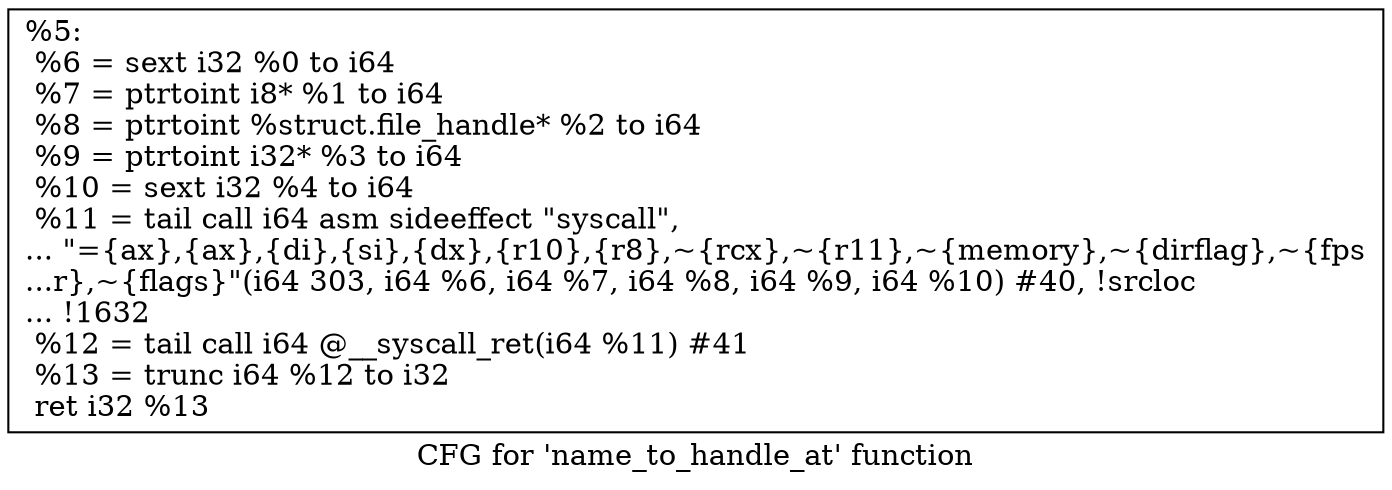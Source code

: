 digraph "CFG for 'name_to_handle_at' function" {
	label="CFG for 'name_to_handle_at' function";

	Node0x1ffa000 [shape=record,label="{%5:\l  %6 = sext i32 %0 to i64\l  %7 = ptrtoint i8* %1 to i64\l  %8 = ptrtoint %struct.file_handle* %2 to i64\l  %9 = ptrtoint i32* %3 to i64\l  %10 = sext i32 %4 to i64\l  %11 = tail call i64 asm sideeffect \"syscall\",\l... \"=\{ax\},\{ax\},\{di\},\{si\},\{dx\},\{r10\},\{r8\},~\{rcx\},~\{r11\},~\{memory\},~\{dirflag\},~\{fps\l...r\},~\{flags\}\"(i64 303, i64 %6, i64 %7, i64 %8, i64 %9, i64 %10) #40, !srcloc\l... !1632\l  %12 = tail call i64 @__syscall_ret(i64 %11) #41\l  %13 = trunc i64 %12 to i32\l  ret i32 %13\l}"];
}
